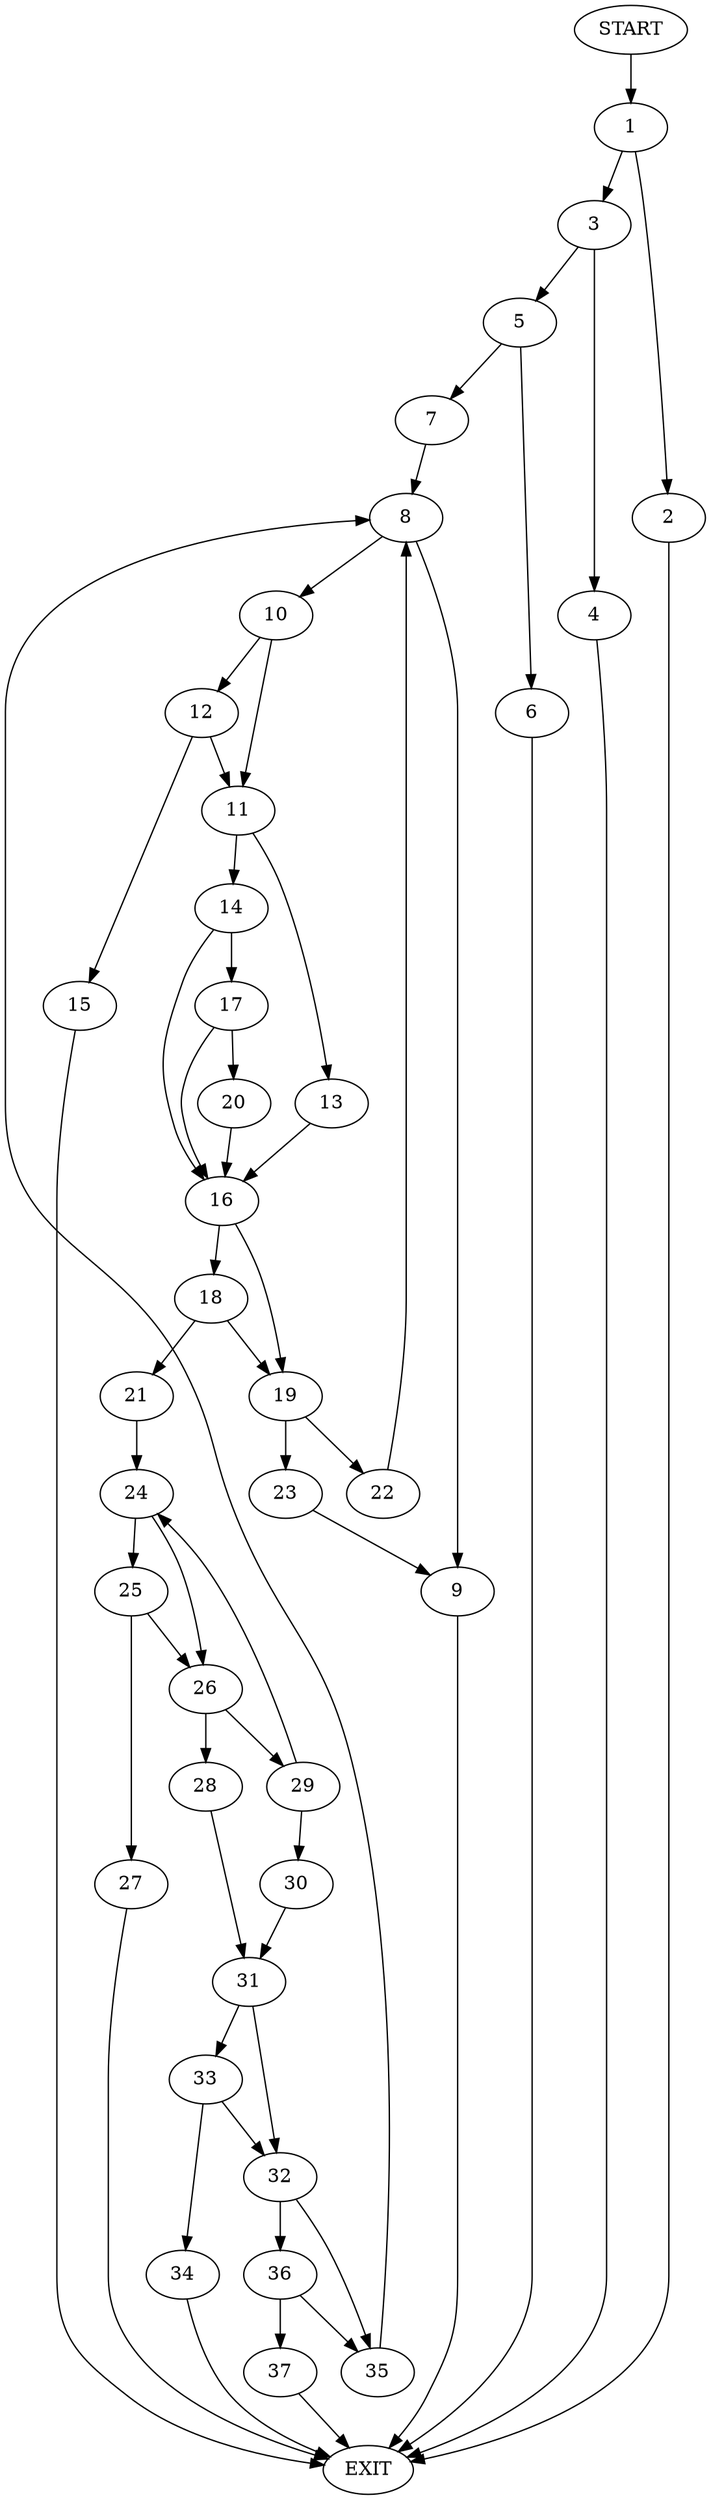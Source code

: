 digraph {
0 [label="START"]
38 [label="EXIT"]
0 -> 1
1 -> 2
1 -> 3
3 -> 4
3 -> 5
2 -> 38
4 -> 38
5 -> 6
5 -> 7
6 -> 38
7 -> 8
8 -> 9
8 -> 10
10 -> 11
10 -> 12
9 -> 38
11 -> 13
11 -> 14
12 -> 15
12 -> 11
15 -> 38
14 -> 16
14 -> 17
13 -> 16
16 -> 18
16 -> 19
17 -> 20
17 -> 16
20 -> 16
18 -> 21
18 -> 19
19 -> 22
19 -> 23
21 -> 24
22 -> 8
23 -> 9
24 -> 25
24 -> 26
25 -> 26
25 -> 27
26 -> 28
26 -> 29
27 -> 38
29 -> 24
29 -> 30
28 -> 31
31 -> 32
31 -> 33
30 -> 31
33 -> 32
33 -> 34
32 -> 35
32 -> 36
34 -> 38
35 -> 8
36 -> 37
36 -> 35
37 -> 38
}
